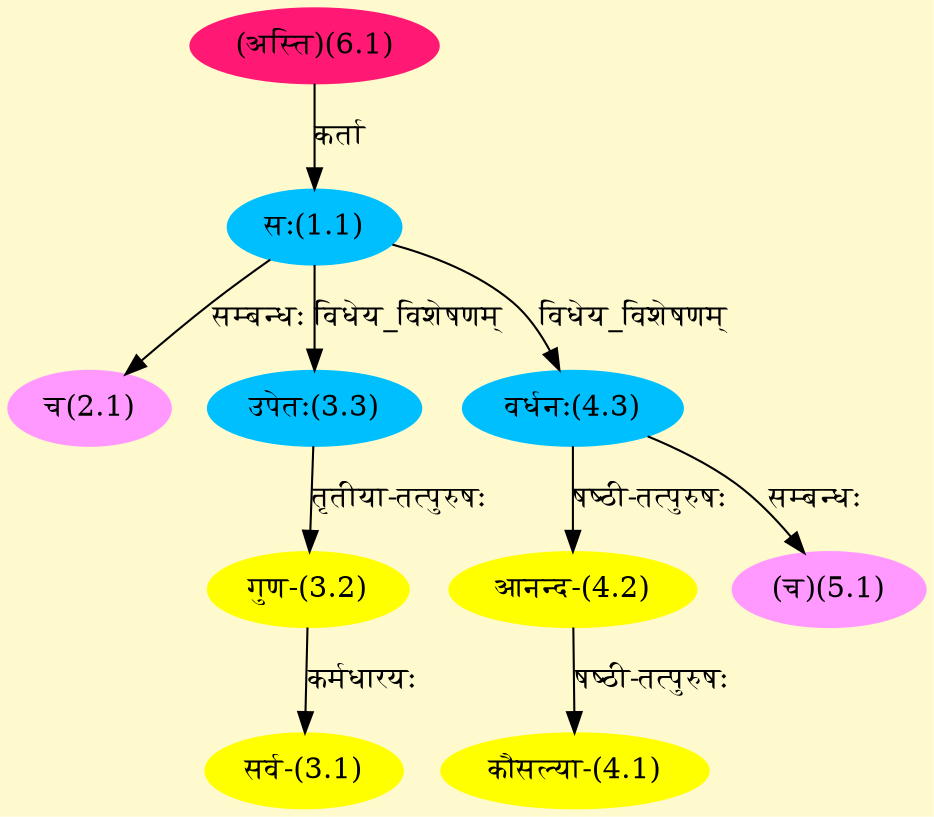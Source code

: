 digraph G{
rankdir=BT;
 compound=true;
 bgcolor="lemonchiffon1";
Node1_1 [style=filled, color="#00BFFF" label = "सः(1.1)"]
Node6_1 [style=filled, color="#FF1975" label = "(अस्ति)(6.1)"]
Node2_1 [style=filled, color="#FF99FF" label = "च(2.1)"]
Node3_1 [style=filled, color="#FFFF00" label = "सर्व-(3.1)"]
Node3_2 [style=filled, color="#FFFF00" label = "गुण-(3.2)"]
Node3_3 [style=filled, color="#00BFFF" label = "उपेतः(3.3)"]
Node4_1 [style=filled, color="#FFFF00" label = "कौसल्या-(4.1)"]
Node4_2 [style=filled, color="#FFFF00" label = "आनन्द-(4.2)"]
Node4_3 [style=filled, color="#00BFFF" label = "वर्धनः(4.3)"]
Node5_1 [style=filled, color="#FF99FF" label = "(च)(5.1)"]
/* Start of Relations section */

Node1_1 -> Node6_1 [  label="कर्ता"  dir="back" ]
Node2_1 -> Node1_1 [  label="सम्बन्धः"  dir="back" ]
Node3_1 -> Node3_2 [  label="कर्मधारयः"  dir="back" ]
Node3_2 -> Node3_3 [  label="तृतीया-तत्पुरुषः"  dir="back" ]
Node3_3 -> Node1_1 [  label="विधेय_विशेषणम्"  dir="back" ]
Node4_1 -> Node4_2 [  label="षष्ठी-तत्पुरुषः"  dir="back" ]
Node4_2 -> Node4_3 [  label="षष्ठी-तत्पुरुषः"  dir="back" ]
Node4_3 -> Node1_1 [  label="विधेय_विशेषणम्"  dir="back" ]
Node5_1 -> Node4_3 [  label="सम्बन्धः"  dir="back" ]
}

